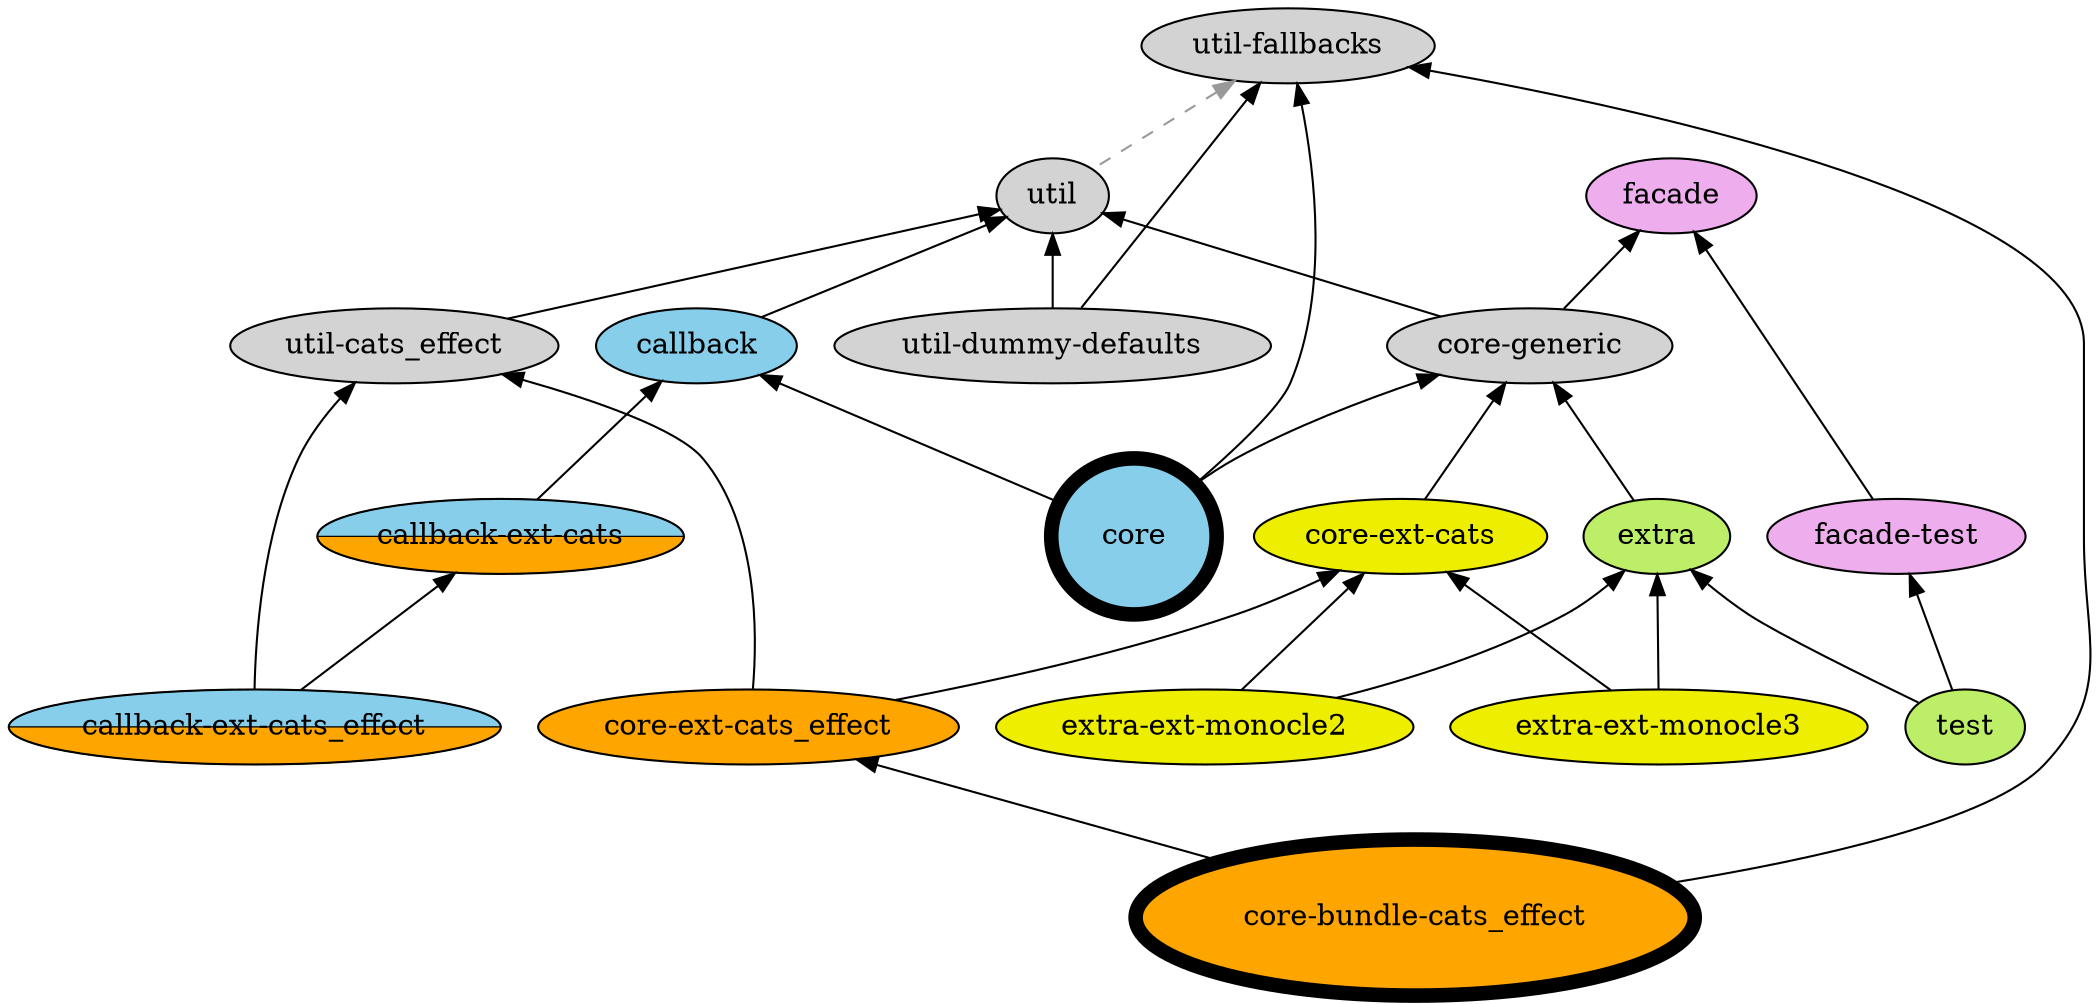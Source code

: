 digraph G {
  edge[dir=back]

  node[style=filled] {
    utilCE [label="util-cats_effect"]
    utilDD [label="util-dummy-defaults"]
    utilFallbacks [label="util-fallbacks"]
    coreGeneric [label="core-generic"]

    node[fillcolor=plum2]
    facade
    facadeTest [label="facade-test"]

    node[fillcolor=darkolivegreen2]
    extra
    testUtil [label="test"]

    node[fillcolor=skyblue]
    callback
    core [style="bold,filled" penwidth=7 label=" \n core \n "]

    node[fillcolor=yellow2]
    cats [label="core-ext-cats"]
    monocle2 [label="extra-ext-monocle2"]
    monocle3 [label="extra-ext-monocle3"]

    node[fillcolor=orange]
    catsEffect [label="core-ext-cats_effect"]
    coreCE [style="bold,filled" penwidth=7 label=" \n core-bundle-cats_effect \n "]

    node[style="rounded,wedged" fillcolor="skyblue:orange"]
    catsC [label="callback-ext-cats"]
    catsEffectC [label="callback-ext-cats_effect"]
  }

  util,utilFallbacks -> utilDD
  // utilDD -> cats,catsEffect,coreGeneric,extra,monocle2,monocle3,test [style=dashed color="red"]

  utilFallbacks -> util [style=dashed color="#999999"]
  util -> utilCE -> catsEffectC,catsEffect
  util -> coreGeneric,callback
  facade -> facadeTest
  callback -> core
  facade -> coreGeneric -> core,extra
  extra,facadeTest -> testUtil

  coreGeneric -> cats -> catsEffect
  callback -> catsC
  catsC -> catsEffectC
  cats,extra -> monocle2,monocle3
  catsEffect -> coreCE
  utilFallbacks -> core,coreCE
}
